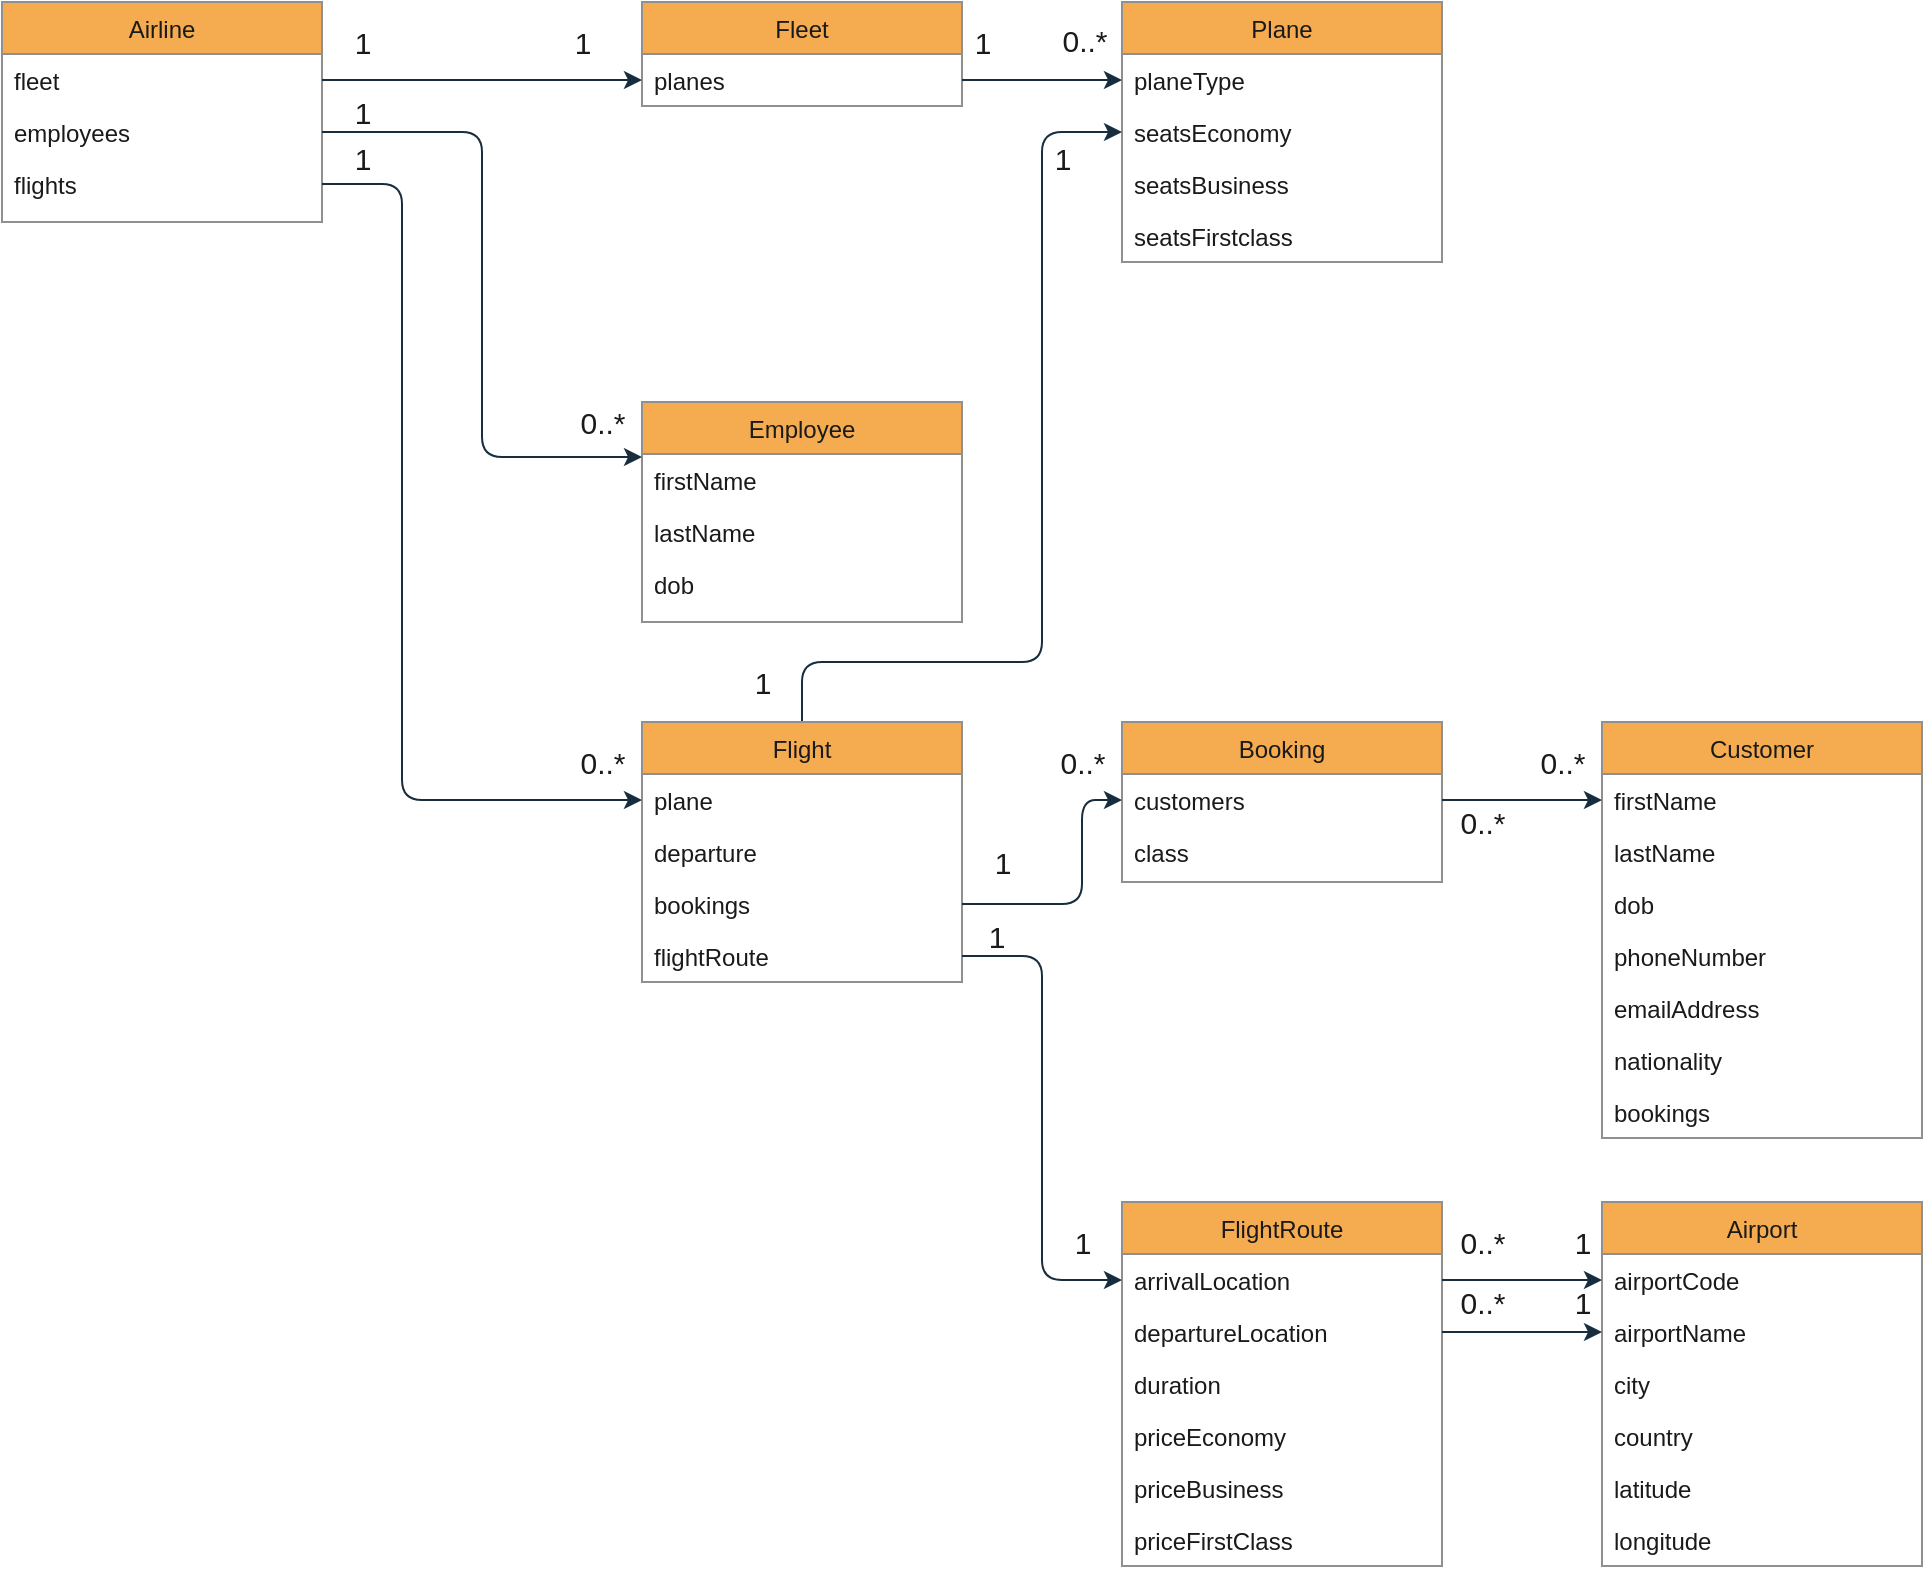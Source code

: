 <mxfile version="14.7.4" type="embed"><diagram id="C5RBs43oDa-KdzZeNtuy" name="Page-1"><mxGraphModel dx="744" dy="581" grid="0" gridSize="10" guides="1" tooltips="1" connect="1" arrows="1" fold="1" page="1" pageScale="1" pageWidth="2339" pageHeight="3300" background="#ffffff" math="0" shadow="0"><root><mxCell id="WIyWlLk6GJQsqaUBKTNV-0"/><mxCell id="WIyWlLk6GJQsqaUBKTNV-1" parent="WIyWlLk6GJQsqaUBKTNV-0"/><mxCell id="zkfFHV4jXpPFQw0GAbJ--17" value="Airline" style="swimlane;fontStyle=0;align=center;verticalAlign=top;childLayout=stackLayout;horizontal=1;startSize=26;horizontalStack=0;resizeParent=1;resizeLast=0;collapsible=1;marginBottom=0;shadow=0;strokeWidth=1;fillColor=#F5AB50;strokeColor=#909090;fontColor=#1A1A1A;" parent="WIyWlLk6GJQsqaUBKTNV-1" vertex="1"><mxGeometry x="560" y="520" width="160" height="110" as="geometry"><mxRectangle x="560" y="520" width="160" height="26" as="alternateBounds"/></mxGeometry></mxCell><mxCell id="zkfFHV4jXpPFQw0GAbJ--20" value="fleet" style="text;align=left;verticalAlign=top;spacingLeft=4;spacingRight=4;overflow=hidden;rotatable=0;points=[[0,0.5],[1,0.5]];portConstraint=eastwest;shadow=0;html=0;fontColor=#1A1A1A;" parent="zkfFHV4jXpPFQw0GAbJ--17" vertex="1"><mxGeometry y="26" width="160" height="26" as="geometry"/></mxCell><mxCell id="zkfFHV4jXpPFQw0GAbJ--21" value="employees" style="text;align=left;verticalAlign=top;spacingLeft=4;spacingRight=4;overflow=hidden;rotatable=0;points=[[0,0.5],[1,0.5]];portConstraint=eastwest;shadow=0;html=0;fontColor=#1A1A1A;" parent="zkfFHV4jXpPFQw0GAbJ--17" vertex="1"><mxGeometry y="52" width="160" height="26" as="geometry"/></mxCell><mxCell id="zkfFHV4jXpPFQw0GAbJ--22" value="flights" style="text;align=left;verticalAlign=top;spacingLeft=4;spacingRight=4;overflow=hidden;rotatable=0;points=[[0,0.5],[1,0.5]];portConstraint=eastwest;shadow=0;html=0;fontColor=#1A1A1A;" parent="zkfFHV4jXpPFQw0GAbJ--17" vertex="1"><mxGeometry y="78" width="160" height="26" as="geometry"/></mxCell><mxCell id="qUsb-Or9NkMAYd_KjXbj-0" value="Employee" style="swimlane;fontStyle=0;align=center;verticalAlign=top;childLayout=stackLayout;horizontal=1;startSize=26;horizontalStack=0;resizeParent=1;resizeLast=0;collapsible=1;marginBottom=0;shadow=0;strokeWidth=1;fillColor=#F5AB50;strokeColor=#909090;fontColor=#1A1A1A;" parent="WIyWlLk6GJQsqaUBKTNV-1" vertex="1"><mxGeometry x="880" y="720" width="160" height="110" as="geometry"><mxRectangle x="230" y="140" width="160" height="26" as="alternateBounds"/></mxGeometry></mxCell><mxCell id="qUsb-Or9NkMAYd_KjXbj-1" value="firstName" style="text;align=left;verticalAlign=top;spacingLeft=4;spacingRight=4;overflow=hidden;rotatable=0;points=[[0,0.5],[1,0.5]];portConstraint=eastwest;fontColor=#1A1A1A;" parent="qUsb-Or9NkMAYd_KjXbj-0" vertex="1"><mxGeometry y="26" width="160" height="26" as="geometry"/></mxCell><mxCell id="qUsb-Or9NkMAYd_KjXbj-2" value="lastName" style="text;align=left;verticalAlign=top;spacingLeft=4;spacingRight=4;overflow=hidden;rotatable=0;points=[[0,0.5],[1,0.5]];portConstraint=eastwest;shadow=0;html=0;fontColor=#1A1A1A;" parent="qUsb-Or9NkMAYd_KjXbj-0" vertex="1"><mxGeometry y="52" width="160" height="26" as="geometry"/></mxCell><mxCell id="qUsb-Or9NkMAYd_KjXbj-3" value="dob" style="text;align=left;verticalAlign=top;spacingLeft=4;spacingRight=4;overflow=hidden;rotatable=0;points=[[0,0.5],[1,0.5]];portConstraint=eastwest;shadow=0;html=0;fontColor=#1A1A1A;" parent="qUsb-Or9NkMAYd_KjXbj-0" vertex="1"><mxGeometry y="78" width="160" height="26" as="geometry"/></mxCell><mxCell id="qUsb-Or9NkMAYd_KjXbj-7" value="Fleet" style="swimlane;fontStyle=0;align=center;verticalAlign=top;childLayout=stackLayout;horizontal=1;startSize=26;horizontalStack=0;resizeParent=1;resizeLast=0;collapsible=1;marginBottom=0;shadow=0;strokeWidth=1;fillColor=#F5AB50;strokeColor=#909090;fontColor=#1A1A1A;" parent="WIyWlLk6GJQsqaUBKTNV-1" vertex="1"><mxGeometry x="880" y="520" width="160" height="52" as="geometry"><mxRectangle x="230" y="140" width="160" height="26" as="alternateBounds"/></mxGeometry></mxCell><mxCell id="qUsb-Or9NkMAYd_KjXbj-8" value="planes" style="text;align=left;verticalAlign=top;spacingLeft=4;spacingRight=4;overflow=hidden;rotatable=0;points=[[0,0.5],[1,0.5]];portConstraint=eastwest;fontColor=#1A1A1A;" parent="qUsb-Or9NkMAYd_KjXbj-7" vertex="1"><mxGeometry y="26" width="160" height="26" as="geometry"/></mxCell><mxCell id="qUsb-Or9NkMAYd_KjXbj-13" value="Plane" style="swimlane;fontStyle=0;align=center;verticalAlign=top;childLayout=stackLayout;horizontal=1;startSize=26;horizontalStack=0;resizeParent=1;resizeLast=0;collapsible=1;marginBottom=0;shadow=0;strokeWidth=1;fillColor=#F5AB50;strokeColor=#909090;fontColor=#1A1A1A;" parent="WIyWlLk6GJQsqaUBKTNV-1" vertex="1"><mxGeometry x="1120" y="520" width="160" height="130" as="geometry"><mxRectangle x="230" y="140" width="160" height="26" as="alternateBounds"/></mxGeometry></mxCell><mxCell id="qUsb-Or9NkMAYd_KjXbj-14" value="planeType" style="text;align=left;verticalAlign=top;spacingLeft=4;spacingRight=4;overflow=hidden;rotatable=0;points=[[0,0.5],[1,0.5]];portConstraint=eastwest;fontColor=#1A1A1A;" parent="qUsb-Or9NkMAYd_KjXbj-13" vertex="1"><mxGeometry y="26" width="160" height="26" as="geometry"/></mxCell><mxCell id="qUsb-Or9NkMAYd_KjXbj-15" value="seatsEconomy" style="text;align=left;verticalAlign=top;spacingLeft=4;spacingRight=4;overflow=hidden;rotatable=0;points=[[0,0.5],[1,0.5]];portConstraint=eastwest;shadow=0;html=0;fontColor=#1A1A1A;" parent="qUsb-Or9NkMAYd_KjXbj-13" vertex="1"><mxGeometry y="52" width="160" height="26" as="geometry"/></mxCell><mxCell id="qUsb-Or9NkMAYd_KjXbj-16" value="seatsBusiness" style="text;align=left;verticalAlign=top;spacingLeft=4;spacingRight=4;overflow=hidden;rotatable=0;points=[[0,0.5],[1,0.5]];portConstraint=eastwest;shadow=0;html=0;fontColor=#1A1A1A;" parent="qUsb-Or9NkMAYd_KjXbj-13" vertex="1"><mxGeometry y="78" width="160" height="26" as="geometry"/></mxCell><mxCell id="qUsb-Or9NkMAYd_KjXbj-17" value="seatsFirstclass" style="text;align=left;verticalAlign=top;spacingLeft=4;spacingRight=4;overflow=hidden;rotatable=0;points=[[0,0.5],[1,0.5]];portConstraint=eastwest;shadow=0;html=0;fontColor=#1A1A1A;" parent="qUsb-Or9NkMAYd_KjXbj-13" vertex="1"><mxGeometry y="104" width="160" height="26" as="geometry"/></mxCell><mxCell id="qUsb-Or9NkMAYd_KjXbj-19" value="Booking" style="swimlane;fontStyle=0;align=center;verticalAlign=top;childLayout=stackLayout;horizontal=1;startSize=26;horizontalStack=0;resizeParent=1;resizeLast=0;collapsible=1;marginBottom=0;shadow=0;strokeWidth=1;fillColor=#F5AB50;strokeColor=#909090;fontColor=#1A1A1A;" parent="WIyWlLk6GJQsqaUBKTNV-1" vertex="1"><mxGeometry x="1120" y="880" width="160" height="80" as="geometry"><mxRectangle x="230" y="140" width="160" height="26" as="alternateBounds"/></mxGeometry></mxCell><mxCell id="qUsb-Or9NkMAYd_KjXbj-40" value="customers" style="text;align=left;verticalAlign=top;spacingLeft=4;spacingRight=4;overflow=hidden;rotatable=0;points=[[0,0.5],[1,0.5]];portConstraint=eastwest;fontColor=#1A1A1A;" parent="qUsb-Or9NkMAYd_KjXbj-19" vertex="1"><mxGeometry y="26" width="160" height="26" as="geometry"/></mxCell><mxCell id="qUsb-Or9NkMAYd_KjXbj-79" value="class" style="text;align=left;verticalAlign=top;spacingLeft=4;spacingRight=4;overflow=hidden;rotatable=0;points=[[0,0.5],[1,0.5]];portConstraint=eastwest;fontColor=#1A1A1A;" parent="qUsb-Or9NkMAYd_KjXbj-19" vertex="1"><mxGeometry y="52" width="160" height="26" as="geometry"/></mxCell><mxCell id="qUsb-Or9NkMAYd_KjXbj-24" value="Customer" style="swimlane;fontStyle=0;align=center;verticalAlign=top;childLayout=stackLayout;horizontal=1;startSize=26;horizontalStack=0;resizeParent=1;resizeLast=0;collapsible=1;marginBottom=0;shadow=0;strokeWidth=1;fillColor=#F5AB50;strokeColor=#909090;fontColor=#1A1A1A;" parent="WIyWlLk6GJQsqaUBKTNV-1" vertex="1"><mxGeometry x="1360" y="880" width="160" height="208" as="geometry"><mxRectangle x="230" y="140" width="160" height="26" as="alternateBounds"/></mxGeometry></mxCell><mxCell id="qUsb-Or9NkMAYd_KjXbj-32" value="firstName" style="text;align=left;verticalAlign=top;spacingLeft=4;spacingRight=4;overflow=hidden;rotatable=0;points=[[0,0.5],[1,0.5]];portConstraint=eastwest;fontColor=#1A1A1A;" parent="qUsb-Or9NkMAYd_KjXbj-24" vertex="1"><mxGeometry y="26" width="160" height="26" as="geometry"/></mxCell><mxCell id="qUsb-Or9NkMAYd_KjXbj-33" value="lastName" style="text;align=left;verticalAlign=top;spacingLeft=4;spacingRight=4;overflow=hidden;rotatable=0;points=[[0,0.5],[1,0.5]];portConstraint=eastwest;fontColor=#1A1A1A;" parent="qUsb-Or9NkMAYd_KjXbj-24" vertex="1"><mxGeometry y="52" width="160" height="26" as="geometry"/></mxCell><mxCell id="qUsb-Or9NkMAYd_KjXbj-34" value="dob" style="text;align=left;verticalAlign=top;spacingLeft=4;spacingRight=4;overflow=hidden;rotatable=0;points=[[0,0.5],[1,0.5]];portConstraint=eastwest;fontColor=#1A1A1A;" parent="qUsb-Or9NkMAYd_KjXbj-24" vertex="1"><mxGeometry y="78" width="160" height="26" as="geometry"/></mxCell><mxCell id="qUsb-Or9NkMAYd_KjXbj-35" value="phoneNumber" style="text;align=left;verticalAlign=top;spacingLeft=4;spacingRight=4;overflow=hidden;rotatable=0;points=[[0,0.5],[1,0.5]];portConstraint=eastwest;fontColor=#1A1A1A;" parent="qUsb-Or9NkMAYd_KjXbj-24" vertex="1"><mxGeometry y="104" width="160" height="26" as="geometry"/></mxCell><mxCell id="qUsb-Or9NkMAYd_KjXbj-37" value="emailAddress" style="text;align=left;verticalAlign=top;spacingLeft=4;spacingRight=4;overflow=hidden;rotatable=0;points=[[0,0.5],[1,0.5]];portConstraint=eastwest;fontColor=#1A1A1A;" parent="qUsb-Or9NkMAYd_KjXbj-24" vertex="1"><mxGeometry y="130" width="160" height="26" as="geometry"/></mxCell><mxCell id="qUsb-Or9NkMAYd_KjXbj-39" value="nationality" style="text;align=left;verticalAlign=top;spacingLeft=4;spacingRight=4;overflow=hidden;rotatable=0;points=[[0,0.5],[1,0.5]];portConstraint=eastwest;fontColor=#1A1A1A;" parent="qUsb-Or9NkMAYd_KjXbj-24" vertex="1"><mxGeometry y="156" width="160" height="26" as="geometry"/></mxCell><mxCell id="qUsb-Or9NkMAYd_KjXbj-36" value="bookings" style="text;align=left;verticalAlign=top;spacingLeft=4;spacingRight=4;overflow=hidden;rotatable=0;points=[[0,0.5],[1,0.5]];portConstraint=eastwest;fontColor=#1A1A1A;" parent="qUsb-Or9NkMAYd_KjXbj-24" vertex="1"><mxGeometry y="182" width="160" height="26" as="geometry"/></mxCell><mxCell id="qUsb-Or9NkMAYd_KjXbj-80" style="edgeStyle=orthogonalEdgeStyle;orthogonalLoop=1;jettySize=auto;html=1;entryX=0;entryY=0.5;entryDx=0;entryDy=0;fontSize=15;strokeColor=#182E3E;fontColor=#1A1A1A;labelBackgroundColor=#EEEEEE;" parent="WIyWlLk6GJQsqaUBKTNV-1" source="qUsb-Or9NkMAYd_KjXbj-25" target="qUsb-Or9NkMAYd_KjXbj-15" edge="1"><mxGeometry relative="1" as="geometry"><Array as="points"><mxPoint x="960" y="850"/><mxPoint x="1080" y="850"/><mxPoint x="1080" y="585"/></Array></mxGeometry></mxCell><mxCell id="qUsb-Or9NkMAYd_KjXbj-25" value="Flight" style="swimlane;fontStyle=0;align=center;verticalAlign=top;childLayout=stackLayout;horizontal=1;startSize=26;horizontalStack=0;resizeParent=1;resizeLast=0;collapsible=1;marginBottom=0;shadow=0;strokeWidth=1;fillColor=#F5AB50;strokeColor=#909090;fontColor=#1A1A1A;" parent="WIyWlLk6GJQsqaUBKTNV-1" vertex="1"><mxGeometry x="880" y="880" width="160" height="130" as="geometry"><mxRectangle x="230" y="140" width="160" height="26" as="alternateBounds"/></mxGeometry></mxCell><mxCell id="qUsb-Or9NkMAYd_KjXbj-28" value="plane" style="text;align=left;verticalAlign=top;spacingLeft=4;spacingRight=4;overflow=hidden;rotatable=0;points=[[0,0.5],[1,0.5]];portConstraint=eastwest;fontColor=#1A1A1A;" parent="qUsb-Or9NkMAYd_KjXbj-25" vertex="1"><mxGeometry y="26" width="160" height="26" as="geometry"/></mxCell><mxCell id="qUsb-Or9NkMAYd_KjXbj-81" value="departure" style="text;align=left;verticalAlign=top;spacingLeft=4;spacingRight=4;overflow=hidden;rotatable=0;points=[[0,0.5],[1,0.5]];portConstraint=eastwest;fontColor=#1A1A1A;" parent="qUsb-Or9NkMAYd_KjXbj-25" vertex="1"><mxGeometry y="52" width="160" height="26" as="geometry"/></mxCell><mxCell id="qUsb-Or9NkMAYd_KjXbj-30" value="bookings" style="text;align=left;verticalAlign=top;spacingLeft=4;spacingRight=4;overflow=hidden;rotatable=0;points=[[0,0.5],[1,0.5]];portConstraint=eastwest;fontColor=#1A1A1A;" parent="qUsb-Or9NkMAYd_KjXbj-25" vertex="1"><mxGeometry y="78" width="160" height="26" as="geometry"/></mxCell><mxCell id="qUsb-Or9NkMAYd_KjXbj-31" value="flightRoute" style="text;align=left;verticalAlign=top;spacingLeft=4;spacingRight=4;overflow=hidden;rotatable=0;points=[[0,0.5],[1,0.5]];portConstraint=eastwest;fontColor=#1A1A1A;" parent="qUsb-Or9NkMAYd_KjXbj-25" vertex="1"><mxGeometry y="104" width="160" height="26" as="geometry"/></mxCell><mxCell id="qUsb-Or9NkMAYd_KjXbj-26" value="FlightRoute" style="swimlane;fontStyle=0;align=center;verticalAlign=top;childLayout=stackLayout;horizontal=1;startSize=26;horizontalStack=0;resizeParent=1;resizeLast=0;collapsible=1;marginBottom=0;shadow=0;strokeWidth=1;fillColor=#F5AB50;strokeColor=#909090;fontColor=#1A1A1A;" parent="WIyWlLk6GJQsqaUBKTNV-1" vertex="1"><mxGeometry x="1120" y="1120" width="160" height="182" as="geometry"><mxRectangle x="230" y="140" width="160" height="26" as="alternateBounds"/></mxGeometry></mxCell><mxCell id="qUsb-Or9NkMAYd_KjXbj-41" value="arrivalLocation" style="text;align=left;verticalAlign=top;spacingLeft=4;spacingRight=4;overflow=hidden;rotatable=0;points=[[0,0.5],[1,0.5]];portConstraint=eastwest;fontColor=#1A1A1A;" parent="qUsb-Or9NkMAYd_KjXbj-26" vertex="1"><mxGeometry y="26" width="160" height="26" as="geometry"/></mxCell><mxCell id="qUsb-Or9NkMAYd_KjXbj-42" value="departureLocation" style="text;align=left;verticalAlign=top;spacingLeft=4;spacingRight=4;overflow=hidden;rotatable=0;points=[[0,0.5],[1,0.5]];portConstraint=eastwest;fontColor=#1A1A1A;" parent="qUsb-Or9NkMAYd_KjXbj-26" vertex="1"><mxGeometry y="52" width="160" height="26" as="geometry"/></mxCell><mxCell id="qUsb-Or9NkMAYd_KjXbj-43" value="duration" style="text;align=left;verticalAlign=top;spacingLeft=4;spacingRight=4;overflow=hidden;rotatable=0;points=[[0,0.5],[1,0.5]];portConstraint=eastwest;fontColor=#1A1A1A;" parent="qUsb-Or9NkMAYd_KjXbj-26" vertex="1"><mxGeometry y="78" width="160" height="26" as="geometry"/></mxCell><mxCell id="0" value="priceEconomy" style="text;align=left;verticalAlign=top;spacingLeft=4;spacingRight=4;overflow=hidden;rotatable=0;points=[[0,0.5],[1,0.5]];portConstraint=eastwest;fontColor=#1A1A1A;" parent="qUsb-Or9NkMAYd_KjXbj-26" vertex="1"><mxGeometry y="104" width="160" height="26" as="geometry"/></mxCell><mxCell id="qUsb-Or9NkMAYd_KjXbj-44" value="priceBusiness" style="text;align=left;verticalAlign=top;spacingLeft=4;spacingRight=4;overflow=hidden;rotatable=0;points=[[0,0.5],[1,0.5]];portConstraint=eastwest;fontColor=#1A1A1A;" parent="qUsb-Or9NkMAYd_KjXbj-26" vertex="1"><mxGeometry y="130" width="160" height="26" as="geometry"/></mxCell><mxCell id="1" value="priceFirstClass" style="text;align=left;verticalAlign=top;spacingLeft=4;spacingRight=4;overflow=hidden;rotatable=0;points=[[0,0.5],[1,0.5]];portConstraint=eastwest;fontColor=#1A1A1A;" parent="qUsb-Or9NkMAYd_KjXbj-26" vertex="1"><mxGeometry y="156" width="160" height="26" as="geometry"/></mxCell><mxCell id="qUsb-Or9NkMAYd_KjXbj-27" value="Airport" style="swimlane;fontStyle=0;align=center;verticalAlign=top;childLayout=stackLayout;horizontal=1;startSize=26;horizontalStack=0;resizeParent=1;resizeLast=0;collapsible=1;marginBottom=0;shadow=0;strokeWidth=1;fillColor=#F5AB50;strokeColor=#909090;fontColor=#1A1A1A;" parent="WIyWlLk6GJQsqaUBKTNV-1" vertex="1"><mxGeometry x="1360" y="1120" width="160" height="182" as="geometry"><mxRectangle x="230" y="140" width="160" height="26" as="alternateBounds"/></mxGeometry></mxCell><mxCell id="qUsb-Or9NkMAYd_KjXbj-45" value="airportCode" style="text;align=left;verticalAlign=top;spacingLeft=4;spacingRight=4;overflow=hidden;rotatable=0;points=[[0,0.5],[1,0.5]];portConstraint=eastwest;fontColor=#1A1A1A;" parent="qUsb-Or9NkMAYd_KjXbj-27" vertex="1"><mxGeometry y="26" width="160" height="26" as="geometry"/></mxCell><mxCell id="qUsb-Or9NkMAYd_KjXbj-46" value="airportName" style="text;align=left;verticalAlign=top;spacingLeft=4;spacingRight=4;overflow=hidden;rotatable=0;points=[[0,0.5],[1,0.5]];portConstraint=eastwest;fontColor=#1A1A1A;" parent="qUsb-Or9NkMAYd_KjXbj-27" vertex="1"><mxGeometry y="52" width="160" height="26" as="geometry"/></mxCell><mxCell id="qUsb-Or9NkMAYd_KjXbj-47" value="city" style="text;align=left;verticalAlign=top;spacingLeft=4;spacingRight=4;overflow=hidden;rotatable=0;points=[[0,0.5],[1,0.5]];portConstraint=eastwest;fontColor=#1A1A1A;" parent="qUsb-Or9NkMAYd_KjXbj-27" vertex="1"><mxGeometry y="78" width="160" height="26" as="geometry"/></mxCell><mxCell id="qUsb-Or9NkMAYd_KjXbj-48" value="country" style="text;align=left;verticalAlign=top;spacingLeft=4;spacingRight=4;overflow=hidden;rotatable=0;points=[[0,0.5],[1,0.5]];portConstraint=eastwest;fontColor=#1A1A1A;" parent="qUsb-Or9NkMAYd_KjXbj-27" vertex="1"><mxGeometry y="104" width="160" height="26" as="geometry"/></mxCell><mxCell id="qUsb-Or9NkMAYd_KjXbj-49" value="latitude" style="text;align=left;verticalAlign=top;spacingLeft=4;spacingRight=4;overflow=hidden;rotatable=0;points=[[0,0.5],[1,0.5]];portConstraint=eastwest;fontColor=#1A1A1A;" parent="qUsb-Or9NkMAYd_KjXbj-27" vertex="1"><mxGeometry y="130" width="160" height="26" as="geometry"/></mxCell><mxCell id="qUsb-Or9NkMAYd_KjXbj-50" value="longitude" style="text;align=left;verticalAlign=top;spacingLeft=4;spacingRight=4;overflow=hidden;rotatable=0;points=[[0,0.5],[1,0.5]];portConstraint=eastwest;fontColor=#1A1A1A;" parent="qUsb-Or9NkMAYd_KjXbj-27" vertex="1"><mxGeometry y="156" width="160" height="26" as="geometry"/></mxCell><mxCell id="qUsb-Or9NkMAYd_KjXbj-51" style="edgeStyle=orthogonalEdgeStyle;orthogonalLoop=1;jettySize=auto;html=1;entryX=0;entryY=0.5;entryDx=0;entryDy=0;exitX=1;exitY=0.5;exitDx=0;exitDy=0;strokeColor=#182E3E;fontColor=#1A1A1A;labelBackgroundColor=#EEEEEE;" parent="WIyWlLk6GJQsqaUBKTNV-1" source="zkfFHV4jXpPFQw0GAbJ--20" target="qUsb-Or9NkMAYd_KjXbj-8" edge="1"><mxGeometry relative="1" as="geometry"/></mxCell><mxCell id="qUsb-Or9NkMAYd_KjXbj-52" value="1" style="edgeLabel;html=1;align=center;verticalAlign=middle;resizable=0;points=[];fontSize=15;labelBackgroundColor=none;fontColor=#1A1A1A;" parent="qUsb-Or9NkMAYd_KjXbj-51" vertex="1" connectable="0"><mxGeometry x="0.263" y="-3" relative="1" as="geometry"><mxPoint x="29" y="-22" as="offset"/></mxGeometry></mxCell><mxCell id="qUsb-Or9NkMAYd_KjXbj-53" value="1" style="edgeLabel;html=1;align=center;verticalAlign=middle;resizable=0;points=[];fontSize=15;labelBackgroundColor=none;fontColor=#1A1A1A;" parent="WIyWlLk6GJQsqaUBKTNV-1" vertex="1" connectable="0"><mxGeometry x="740.003" y="540" as="geometry"/></mxCell><mxCell id="qUsb-Or9NkMAYd_KjXbj-54" style="edgeStyle=orthogonalEdgeStyle;orthogonalLoop=1;jettySize=auto;html=1;entryX=0;entryY=0.5;entryDx=0;entryDy=0;fontSize=15;strokeColor=#182E3E;fontColor=#1A1A1A;labelBackgroundColor=#EEEEEE;" parent="WIyWlLk6GJQsqaUBKTNV-1" source="qUsb-Or9NkMAYd_KjXbj-8" target="qUsb-Or9NkMAYd_KjXbj-14" edge="1"><mxGeometry relative="1" as="geometry"/></mxCell><mxCell id="qUsb-Or9NkMAYd_KjXbj-55" value="1" style="edgeLabel;html=1;align=center;verticalAlign=middle;resizable=0;points=[];fontSize=15;labelBackgroundColor=none;fontColor=#1A1A1A;" parent="WIyWlLk6GJQsqaUBKTNV-1" vertex="1" connectable="0"><mxGeometry x="1050.003" y="540" as="geometry"/></mxCell><mxCell id="qUsb-Or9NkMAYd_KjXbj-56" value="0..*" style="edgeLabel;html=1;align=center;verticalAlign=middle;resizable=0;points=[];fontSize=15;labelBackgroundColor=none;fontColor=#1A1A1A;" parent="WIyWlLk6GJQsqaUBKTNV-1" vertex="1" connectable="0"><mxGeometry x="1100.003" y="540" as="geometry"><mxPoint x="1" y="-1" as="offset"/></mxGeometry></mxCell><mxCell id="qUsb-Or9NkMAYd_KjXbj-57" style="edgeStyle=orthogonalEdgeStyle;orthogonalLoop=1;jettySize=auto;html=1;entryX=0;entryY=0.25;entryDx=0;entryDy=0;fontSize=15;strokeColor=#182E3E;fontColor=#1A1A1A;labelBackgroundColor=#EEEEEE;" parent="WIyWlLk6GJQsqaUBKTNV-1" source="zkfFHV4jXpPFQw0GAbJ--21" target="qUsb-Or9NkMAYd_KjXbj-0" edge="1"><mxGeometry relative="1" as="geometry"/></mxCell><mxCell id="qUsb-Or9NkMAYd_KjXbj-58" value="1" style="edgeLabel;html=1;align=center;verticalAlign=middle;resizable=0;points=[];fontSize=15;labelBackgroundColor=none;fontColor=#1A1A1A;" parent="WIyWlLk6GJQsqaUBKTNV-1" vertex="1" connectable="0"><mxGeometry x="740.003" y="575" as="geometry"/></mxCell><mxCell id="qUsb-Or9NkMAYd_KjXbj-59" value="0..*" style="edgeLabel;html=1;align=center;verticalAlign=middle;resizable=0;points=[];fontSize=15;labelBackgroundColor=none;fontColor=#1A1A1A;" parent="WIyWlLk6GJQsqaUBKTNV-1" vertex="1" connectable="0"><mxGeometry x="860.003" y="730" as="geometry"/></mxCell><mxCell id="qUsb-Or9NkMAYd_KjXbj-60" style="edgeStyle=orthogonalEdgeStyle;orthogonalLoop=1;jettySize=auto;html=1;entryX=0;entryY=0.5;entryDx=0;entryDy=0;fontSize=15;strokeColor=#182E3E;fontColor=#1A1A1A;labelBackgroundColor=#EEEEEE;" parent="WIyWlLk6GJQsqaUBKTNV-1" source="zkfFHV4jXpPFQw0GAbJ--22" target="qUsb-Or9NkMAYd_KjXbj-28" edge="1"><mxGeometry relative="1" as="geometry"><Array as="points"><mxPoint x="760" y="611"/><mxPoint x="760" y="919"/></Array></mxGeometry></mxCell><mxCell id="qUsb-Or9NkMAYd_KjXbj-61" value="1" style="edgeLabel;html=1;align=center;verticalAlign=middle;resizable=0;points=[];fontSize=15;labelBackgroundColor=none;fontColor=#1A1A1A;" parent="WIyWlLk6GJQsqaUBKTNV-1" vertex="1" connectable="0"><mxGeometry x="740.003" y="598" as="geometry"/></mxCell><mxCell id="qUsb-Or9NkMAYd_KjXbj-62" value="0..*" style="edgeLabel;html=1;align=center;verticalAlign=middle;resizable=0;points=[];fontSize=15;labelBackgroundColor=none;fontColor=#1A1A1A;" parent="WIyWlLk6GJQsqaUBKTNV-1" vertex="1" connectable="0"><mxGeometry x="860.003" y="900" as="geometry"/></mxCell><mxCell id="qUsb-Or9NkMAYd_KjXbj-64" style="edgeStyle=orthogonalEdgeStyle;orthogonalLoop=1;jettySize=auto;html=1;entryX=0;entryY=0.5;entryDx=0;entryDy=0;fontSize=15;strokeColor=#182E3E;fontColor=#1A1A1A;labelBackgroundColor=#EEEEEE;" parent="WIyWlLk6GJQsqaUBKTNV-1" source="qUsb-Or9NkMAYd_KjXbj-30" edge="1"><mxGeometry relative="1" as="geometry"><mxPoint x="1120" y="919" as="targetPoint"/><Array as="points"><mxPoint x="1100" y="971"/><mxPoint x="1100" y="919"/></Array></mxGeometry></mxCell><mxCell id="qUsb-Or9NkMAYd_KjXbj-65" style="edgeStyle=orthogonalEdgeStyle;orthogonalLoop=1;jettySize=auto;html=1;entryX=0;entryY=0.5;entryDx=0;entryDy=0;fontSize=15;strokeColor=#182E3E;fontColor=#1A1A1A;labelBackgroundColor=#EEEEEE;" parent="WIyWlLk6GJQsqaUBKTNV-1" source="qUsb-Or9NkMAYd_KjXbj-31" target="qUsb-Or9NkMAYd_KjXbj-41" edge="1"><mxGeometry relative="1" as="geometry"/></mxCell><mxCell id="qUsb-Or9NkMAYd_KjXbj-66" style="edgeStyle=orthogonalEdgeStyle;orthogonalLoop=1;jettySize=auto;html=1;entryX=0;entryY=0.5;entryDx=0;entryDy=0;fontSize=15;strokeColor=#182E3E;fontColor=#1A1A1A;labelBackgroundColor=#EEEEEE;" parent="WIyWlLk6GJQsqaUBKTNV-1" source="qUsb-Or9NkMAYd_KjXbj-40" target="qUsb-Or9NkMAYd_KjXbj-32" edge="1"><mxGeometry relative="1" as="geometry"/></mxCell><mxCell id="qUsb-Or9NkMAYd_KjXbj-67" style="edgeStyle=orthogonalEdgeStyle;orthogonalLoop=1;jettySize=auto;html=1;entryX=0;entryY=0.5;entryDx=0;entryDy=0;fontSize=15;strokeColor=#182E3E;fontColor=#1A1A1A;labelBackgroundColor=#EEEEEE;" parent="WIyWlLk6GJQsqaUBKTNV-1" source="qUsb-Or9NkMAYd_KjXbj-41" target="qUsb-Or9NkMAYd_KjXbj-45" edge="1"><mxGeometry relative="1" as="geometry"/></mxCell><mxCell id="qUsb-Or9NkMAYd_KjXbj-68" style="edgeStyle=orthogonalEdgeStyle;orthogonalLoop=1;jettySize=auto;html=1;entryX=0;entryY=0.5;entryDx=0;entryDy=0;fontSize=15;strokeColor=#182E3E;fontColor=#1A1A1A;labelBackgroundColor=#EEEEEE;" parent="WIyWlLk6GJQsqaUBKTNV-1" source="qUsb-Or9NkMAYd_KjXbj-42" target="qUsb-Or9NkMAYd_KjXbj-46" edge="1"><mxGeometry relative="1" as="geometry"/></mxCell><mxCell id="qUsb-Or9NkMAYd_KjXbj-69" value="0..*" style="edgeLabel;html=1;align=center;verticalAlign=middle;resizable=0;points=[];fontSize=15;labelBackgroundColor=none;fontColor=#1A1A1A;" parent="WIyWlLk6GJQsqaUBKTNV-1" vertex="1" connectable="0"><mxGeometry x="1100.003" y="900" as="geometry"/></mxCell><mxCell id="qUsb-Or9NkMAYd_KjXbj-70" value="1" style="edgeLabel;html=1;align=center;verticalAlign=middle;resizable=0;points=[];fontSize=15;labelBackgroundColor=none;fontColor=#1A1A1A;" parent="WIyWlLk6GJQsqaUBKTNV-1" vertex="1" connectable="0"><mxGeometry x="1060.003" y="950" as="geometry"/></mxCell><mxCell id="qUsb-Or9NkMAYd_KjXbj-71" value="0..*" style="edgeLabel;html=1;align=center;verticalAlign=middle;resizable=0;points=[];fontSize=15;labelBackgroundColor=none;fontColor=#1A1A1A;" parent="WIyWlLk6GJQsqaUBKTNV-1" vertex="1" connectable="0"><mxGeometry x="1300.003" y="930" as="geometry"/></mxCell><mxCell id="qUsb-Or9NkMAYd_KjXbj-73" value="1" style="edgeLabel;html=1;align=center;verticalAlign=middle;resizable=0;points=[];fontSize=15;labelBackgroundColor=none;fontColor=#1A1A1A;" parent="WIyWlLk6GJQsqaUBKTNV-1" vertex="1" connectable="0"><mxGeometry x="1060.003" y="984" as="geometry"><mxPoint x="-3" y="3" as="offset"/></mxGeometry></mxCell><mxCell id="qUsb-Or9NkMAYd_KjXbj-74" value="1" style="edgeLabel;html=1;align=center;verticalAlign=middle;resizable=0;points=[];fontSize=15;labelBackgroundColor=none;fontColor=#1A1A1A;" parent="WIyWlLk6GJQsqaUBKTNV-1" vertex="1" connectable="0"><mxGeometry x="1100.003" y="1140" as="geometry"/></mxCell><mxCell id="qUsb-Or9NkMAYd_KjXbj-75" value="1" style="edgeLabel;html=1;align=center;verticalAlign=middle;resizable=0;points=[];fontSize=15;labelBackgroundColor=none;fontColor=#1A1A1A;" parent="WIyWlLk6GJQsqaUBKTNV-1" vertex="1" connectable="0"><mxGeometry x="1350.003" y="1140" as="geometry"/></mxCell><mxCell id="qUsb-Or9NkMAYd_KjXbj-76" value="1" style="edgeLabel;html=1;align=center;verticalAlign=middle;resizable=0;points=[];fontSize=15;labelBackgroundColor=none;fontColor=#1A1A1A;" parent="WIyWlLk6GJQsqaUBKTNV-1" vertex="1" connectable="0"><mxGeometry x="1350.003" y="1170" as="geometry"/></mxCell><mxCell id="qUsb-Or9NkMAYd_KjXbj-77" value="0..*" style="edgeLabel;html=1;align=center;verticalAlign=middle;resizable=0;points=[];fontSize=15;labelBackgroundColor=none;fontColor=#1A1A1A;" parent="WIyWlLk6GJQsqaUBKTNV-1" vertex="1" connectable="0"><mxGeometry x="1300.003" y="1140" as="geometry"/></mxCell><mxCell id="qUsb-Or9NkMAYd_KjXbj-78" value="0..*" style="edgeLabel;html=1;align=center;verticalAlign=middle;resizable=0;points=[];fontSize=15;labelBackgroundColor=none;fontColor=#1A1A1A;" parent="WIyWlLk6GJQsqaUBKTNV-1" vertex="1" connectable="0"><mxGeometry x="1300.003" y="1170" as="geometry"/></mxCell><mxCell id="qUsb-Or9NkMAYd_KjXbj-82" value="1" style="edgeLabel;html=1;align=center;verticalAlign=middle;resizable=0;points=[];fontSize=15;labelBackgroundColor=none;fontColor=#1A1A1A;" parent="WIyWlLk6GJQsqaUBKTNV-1" vertex="1" connectable="0"><mxGeometry x="1090.003" y="598" as="geometry"/></mxCell><mxCell id="qUsb-Or9NkMAYd_KjXbj-83" value="1" style="edgeLabel;html=1;align=center;verticalAlign=middle;resizable=0;points=[];fontSize=15;labelBackgroundColor=none;fontColor=#1A1A1A;" parent="WIyWlLk6GJQsqaUBKTNV-1" vertex="1" connectable="0"><mxGeometry x="940.003" y="860" as="geometry"/></mxCell><mxCell id="qUsb-Or9NkMAYd_KjXbj-84" value="0..*" style="edgeLabel;html=1;align=center;verticalAlign=middle;resizable=0;points=[];fontSize=15;labelBackgroundColor=none;fontColor=#1A1A1A;" parent="WIyWlLk6GJQsqaUBKTNV-1" vertex="1" connectable="0"><mxGeometry x="1340.003" y="900" as="geometry"/></mxCell></root></mxGraphModel></diagram></mxfile>
